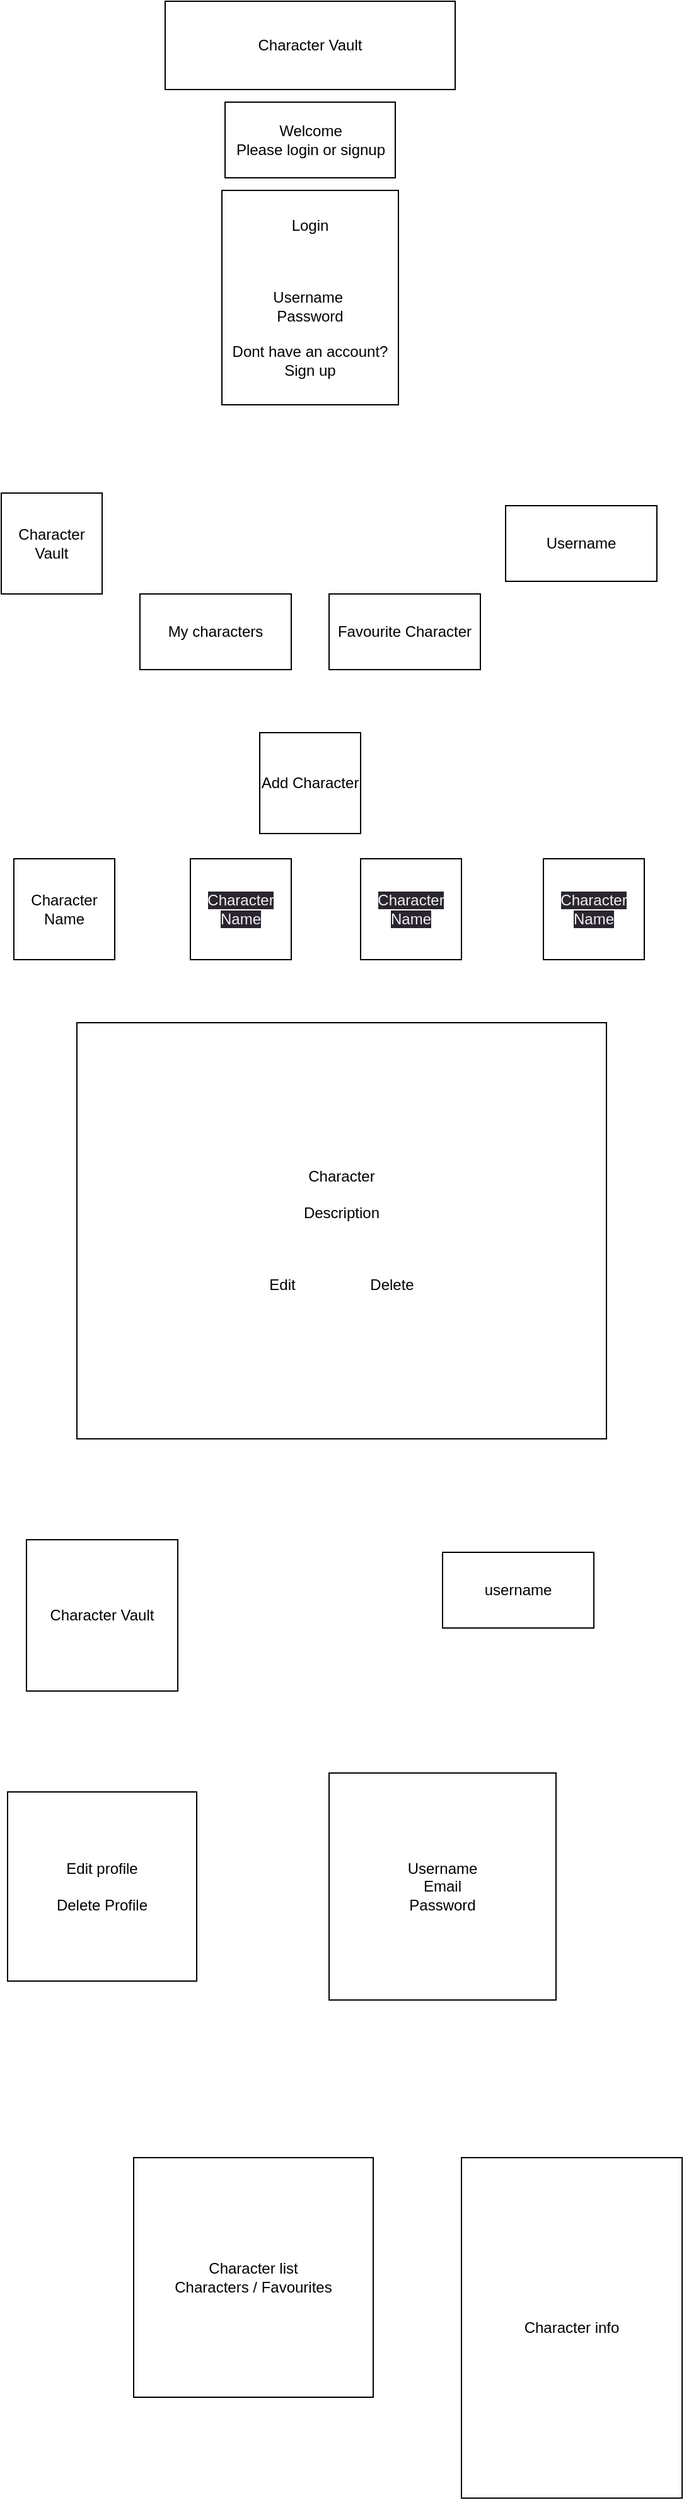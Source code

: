 <mxfile>
    <diagram id="hgHgNKeI3e1wrAl5_SSU" name="Page-1">
        <mxGraphModel dx="927" dy="404" grid="1" gridSize="10" guides="1" tooltips="1" connect="1" arrows="1" fold="1" page="1" pageScale="1" pageWidth="850" pageHeight="1100" math="0" shadow="0">
            <root>
                <mxCell id="0"/>
                <mxCell id="1" parent="0"/>
                <mxCell id="2" value="Character Vault" style="rounded=0;whiteSpace=wrap;html=1;" parent="1" vertex="1">
                    <mxGeometry x="180" y="30" width="230" height="70" as="geometry"/>
                </mxCell>
                <mxCell id="3" value="Login&lt;br&gt;&lt;br&gt;&lt;br&gt;&lt;br&gt;Username&amp;nbsp;&lt;br&gt;Password&lt;br&gt;&lt;br&gt;Dont have an account? Sign up" style="rounded=0;whiteSpace=wrap;html=1;" parent="1" vertex="1">
                    <mxGeometry x="225" y="180" width="140" height="170" as="geometry"/>
                </mxCell>
                <mxCell id="4" value="Welcome&lt;br&gt;Please login or signup" style="rounded=0;whiteSpace=wrap;html=1;" parent="1" vertex="1">
                    <mxGeometry x="227.5" y="110" width="135" height="60" as="geometry"/>
                </mxCell>
                <mxCell id="5" value="Character Vault" style="whiteSpace=wrap;html=1;aspect=fixed;" parent="1" vertex="1">
                    <mxGeometry x="50" y="420" width="80" height="80" as="geometry"/>
                </mxCell>
                <mxCell id="7" value="Username" style="rounded=0;whiteSpace=wrap;html=1;" parent="1" vertex="1">
                    <mxGeometry x="450" y="430" width="120" height="60" as="geometry"/>
                </mxCell>
                <mxCell id="8" value="My characters" style="rounded=0;whiteSpace=wrap;html=1;" parent="1" vertex="1">
                    <mxGeometry x="160" y="500" width="120" height="60" as="geometry"/>
                </mxCell>
                <mxCell id="9" value="Favourite Character" style="rounded=0;whiteSpace=wrap;html=1;" parent="1" vertex="1">
                    <mxGeometry x="310" y="500" width="120" height="60" as="geometry"/>
                </mxCell>
                <mxCell id="10" value="Add Character" style="whiteSpace=wrap;html=1;aspect=fixed;" parent="1" vertex="1">
                    <mxGeometry x="255" y="610" width="80" height="80" as="geometry"/>
                </mxCell>
                <mxCell id="11" value="&lt;span style=&quot;color: rgb(240, 240, 240); font-family: Helvetica; font-size: 12px; font-style: normal; font-variant-ligatures: normal; font-variant-caps: normal; font-weight: 400; letter-spacing: normal; orphans: 2; text-align: center; text-indent: 0px; text-transform: none; widows: 2; word-spacing: 0px; -webkit-text-stroke-width: 0px; background-color: rgb(42, 37, 47); text-decoration-thickness: initial; text-decoration-style: initial; text-decoration-color: initial; float: none; display: inline !important;&quot;&gt;Character Name&lt;/span&gt;" style="whiteSpace=wrap;html=1;aspect=fixed;" parent="1" vertex="1">
                    <mxGeometry x="480" y="710" width="80" height="80" as="geometry"/>
                </mxCell>
                <mxCell id="12" value="&lt;span style=&quot;color: rgb(240, 240, 240); font-family: Helvetica; font-size: 12px; font-style: normal; font-variant-ligatures: normal; font-variant-caps: normal; font-weight: 400; letter-spacing: normal; orphans: 2; text-align: center; text-indent: 0px; text-transform: none; widows: 2; word-spacing: 0px; -webkit-text-stroke-width: 0px; background-color: rgb(42, 37, 47); text-decoration-thickness: initial; text-decoration-style: initial; text-decoration-color: initial; float: none; display: inline !important;&quot;&gt;Character Name&lt;/span&gt;" style="whiteSpace=wrap;html=1;aspect=fixed;" parent="1" vertex="1">
                    <mxGeometry x="335" y="710" width="80" height="80" as="geometry"/>
                </mxCell>
                <mxCell id="13" value="&lt;span style=&quot;color: rgb(240, 240, 240); font-family: Helvetica; font-size: 12px; font-style: normal; font-variant-ligatures: normal; font-variant-caps: normal; font-weight: 400; letter-spacing: normal; orphans: 2; text-align: center; text-indent: 0px; text-transform: none; widows: 2; word-spacing: 0px; -webkit-text-stroke-width: 0px; background-color: rgb(42, 37, 47); text-decoration-thickness: initial; text-decoration-style: initial; text-decoration-color: initial; float: none; display: inline !important;&quot;&gt;Character Name&lt;/span&gt;" style="whiteSpace=wrap;html=1;aspect=fixed;" parent="1" vertex="1">
                    <mxGeometry x="200" y="710" width="80" height="80" as="geometry"/>
                </mxCell>
                <mxCell id="14" value="Character Name" style="whiteSpace=wrap;html=1;aspect=fixed;" parent="1" vertex="1">
                    <mxGeometry x="60" y="710" width="80" height="80" as="geometry"/>
                </mxCell>
                <mxCell id="15" value="Character&lt;br&gt;&lt;br&gt;Description&lt;br&gt;&lt;br&gt;&lt;br&gt;&lt;br&gt;Edit&amp;nbsp;&lt;span style=&quot;white-space: pre;&quot;&gt;&#9;&lt;/span&gt;&lt;span style=&quot;white-space: pre;&quot;&gt;&#9;&lt;/span&gt;&lt;span style=&quot;white-space: pre;&quot;&gt;&#9;&lt;/span&gt;Delete" style="rounded=0;whiteSpace=wrap;html=1;" parent="1" vertex="1">
                    <mxGeometry x="110" y="840" width="420" height="330" as="geometry"/>
                </mxCell>
                <mxCell id="16" value="Character Vault" style="whiteSpace=wrap;html=1;aspect=fixed;" vertex="1" parent="1">
                    <mxGeometry x="70" y="1250" width="120" height="120" as="geometry"/>
                </mxCell>
                <mxCell id="17" value="username" style="rounded=0;whiteSpace=wrap;html=1;" vertex="1" parent="1">
                    <mxGeometry x="400" y="1260" width="120" height="60" as="geometry"/>
                </mxCell>
                <mxCell id="20" value="Edit profile&lt;br&gt;&lt;br&gt;Delete Profile" style="whiteSpace=wrap;html=1;aspect=fixed;" vertex="1" parent="1">
                    <mxGeometry x="55" y="1450" width="150" height="150" as="geometry"/>
                </mxCell>
                <mxCell id="21" value="Username&lt;br&gt;Email&lt;br&gt;Password" style="whiteSpace=wrap;html=1;aspect=fixed;" vertex="1" parent="1">
                    <mxGeometry x="310" y="1435" width="180" height="180" as="geometry"/>
                </mxCell>
                <mxCell id="22" value="Character list&lt;br&gt;Characters / Favourites" style="whiteSpace=wrap;html=1;aspect=fixed;" vertex="1" parent="1">
                    <mxGeometry x="155" y="1740" width="190" height="190" as="geometry"/>
                </mxCell>
                <mxCell id="23" value="Character info" style="rounded=0;whiteSpace=wrap;html=1;" vertex="1" parent="1">
                    <mxGeometry x="415" y="1740" width="175" height="270" as="geometry"/>
                </mxCell>
            </root>
        </mxGraphModel>
    </diagram>
</mxfile>